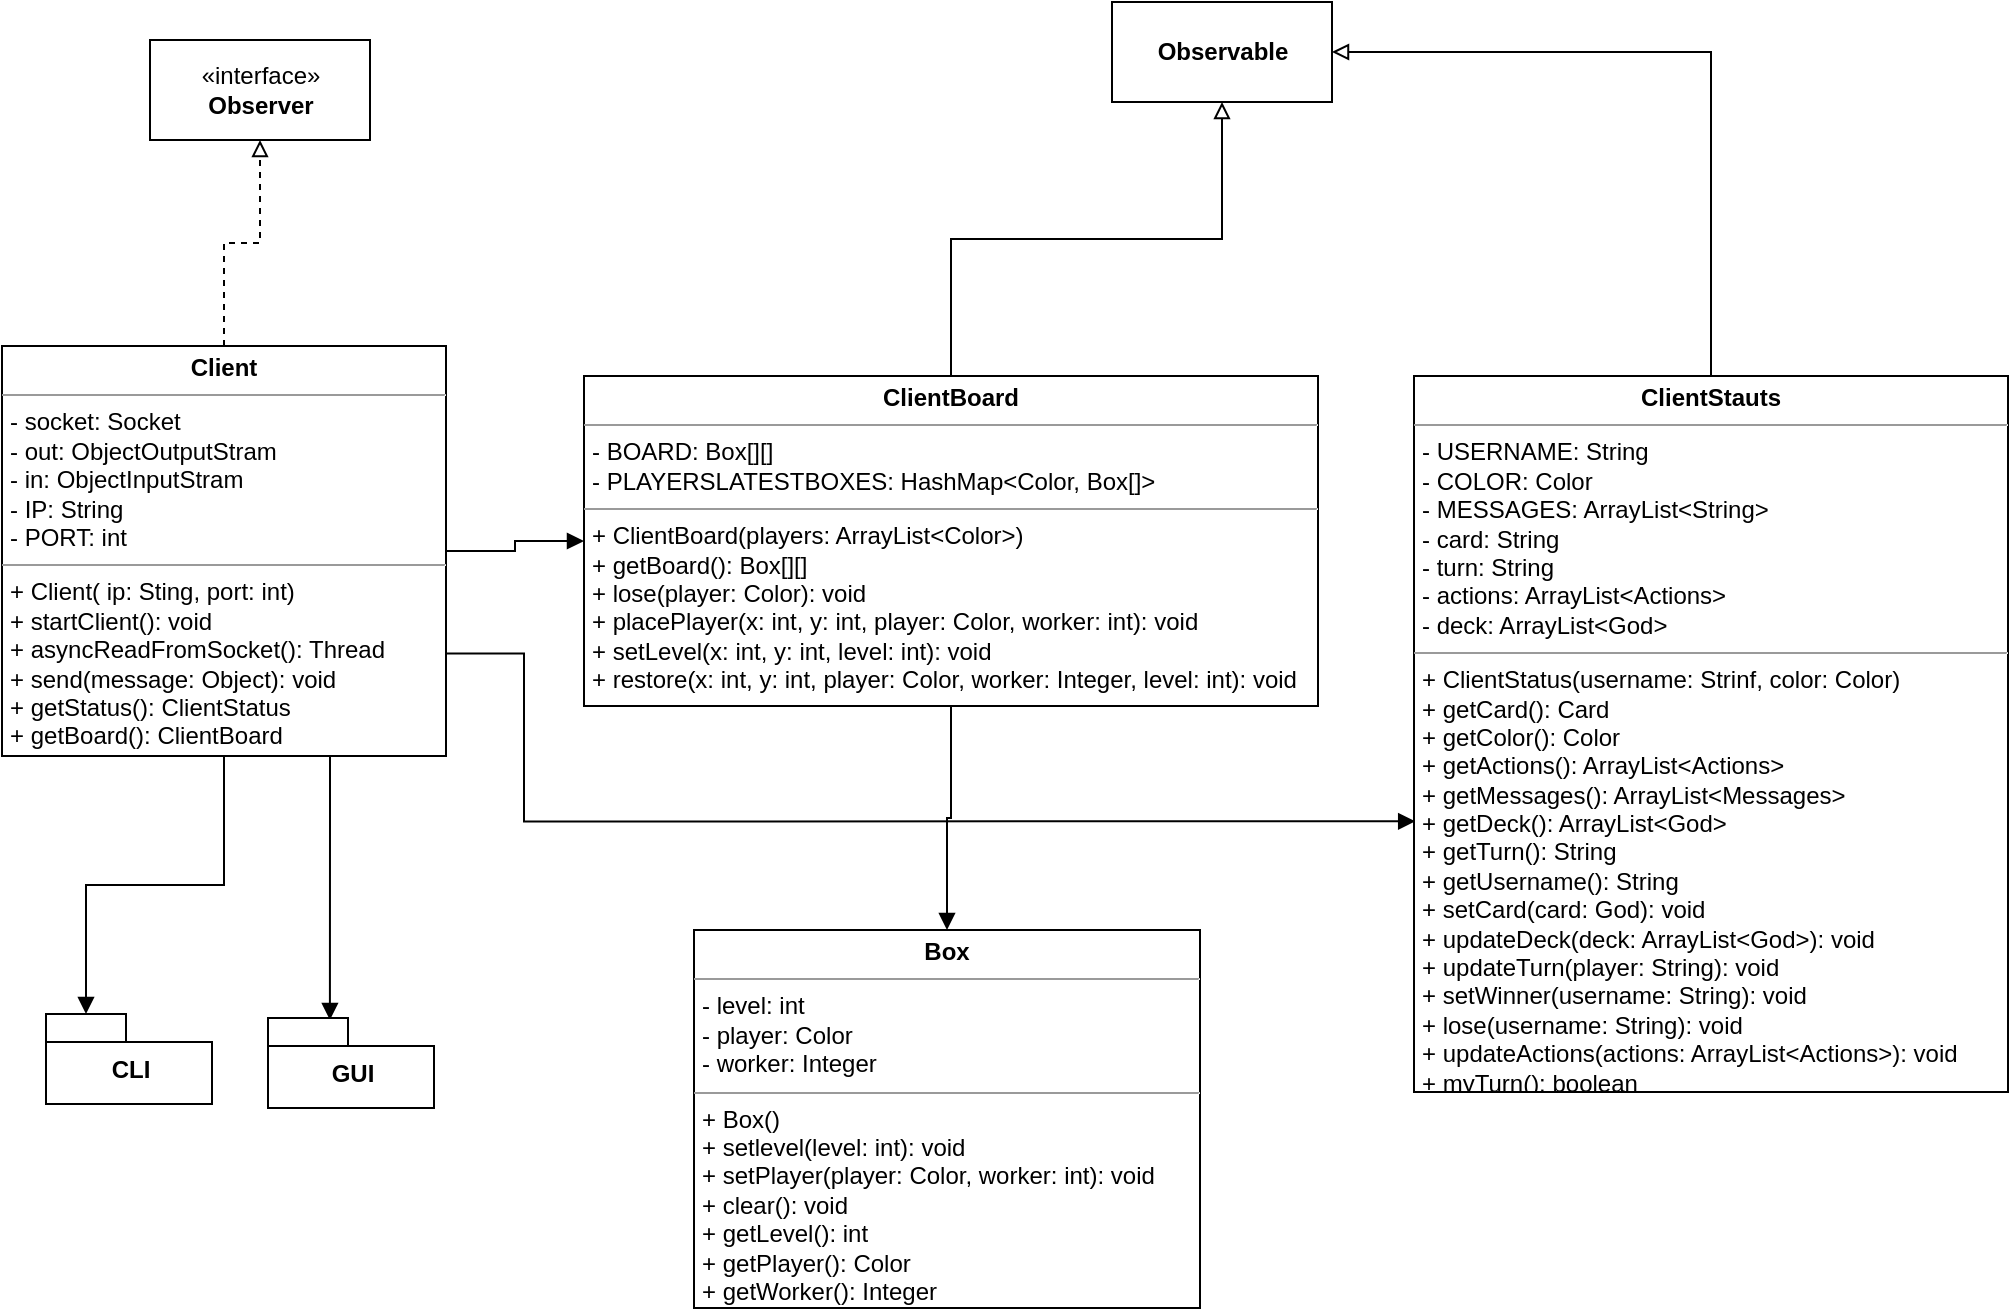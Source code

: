 <mxfile version="13.0.3" type="device"><diagram id="KhTwLkOBJKMWYJQ2fCd7" name="Pagina-1"><mxGraphModel dx="1422" dy="800" grid="0" gridSize="10" guides="1" tooltips="1" connect="1" arrows="1" fold="1" page="1" pageScale="1" pageWidth="827" pageHeight="500" math="0" shadow="0"><root><mxCell id="0"/><mxCell id="1" parent="0"/><mxCell id="TwBylATfg5D0qwPJBoRl-1" value="«interface»&lt;br&gt;&lt;b&gt;Observer&lt;/b&gt;" style="html=1;" vertex="1" parent="1"><mxGeometry x="95" y="38" width="110" height="50" as="geometry"/></mxCell><mxCell id="TwBylATfg5D0qwPJBoRl-8" style="edgeStyle=orthogonalEdgeStyle;rounded=0;orthogonalLoop=1;jettySize=auto;html=1;endArrow=block;endFill=1;" edge="1" parent="1" source="TwBylATfg5D0qwPJBoRl-2" target="TwBylATfg5D0qwPJBoRl-4"><mxGeometry relative="1" as="geometry"/></mxCell><mxCell id="TwBylATfg5D0qwPJBoRl-9" style="edgeStyle=orthogonalEdgeStyle;rounded=0;orthogonalLoop=1;jettySize=auto;html=1;entryX=0.002;entryY=0.622;entryDx=0;entryDy=0;endArrow=block;endFill=1;exitX=1;exitY=0.75;exitDx=0;exitDy=0;entryPerimeter=0;" edge="1" parent="1" source="TwBylATfg5D0qwPJBoRl-2" target="TwBylATfg5D0qwPJBoRl-5"><mxGeometry relative="1" as="geometry"><Array as="points"><mxPoint x="282" y="345"/><mxPoint x="282" y="429"/></Array></mxGeometry></mxCell><mxCell id="TwBylATfg5D0qwPJBoRl-10" style="edgeStyle=orthogonalEdgeStyle;rounded=0;orthogonalLoop=1;jettySize=auto;html=1;endArrow=block;endFill=0;dashed=1;" edge="1" parent="1" source="TwBylATfg5D0qwPJBoRl-2" target="TwBylATfg5D0qwPJBoRl-1"><mxGeometry relative="1" as="geometry"/></mxCell><mxCell id="TwBylATfg5D0qwPJBoRl-15" style="edgeStyle=orthogonalEdgeStyle;rounded=0;orthogonalLoop=1;jettySize=auto;html=1;entryX=0;entryY=0;entryDx=20;entryDy=0;entryPerimeter=0;endArrow=block;endFill=1;" edge="1" parent="1" source="TwBylATfg5D0qwPJBoRl-2" target="TwBylATfg5D0qwPJBoRl-13"><mxGeometry relative="1" as="geometry"/></mxCell><mxCell id="TwBylATfg5D0qwPJBoRl-16" style="edgeStyle=orthogonalEdgeStyle;rounded=0;orthogonalLoop=1;jettySize=auto;html=1;entryX=0.373;entryY=0.022;entryDx=0;entryDy=0;entryPerimeter=0;endArrow=block;endFill=1;" edge="1" parent="1" source="TwBylATfg5D0qwPJBoRl-2" target="TwBylATfg5D0qwPJBoRl-14"><mxGeometry relative="1" as="geometry"><Array as="points"><mxPoint x="185" y="424"/><mxPoint x="185" y="424"/></Array></mxGeometry></mxCell><mxCell id="TwBylATfg5D0qwPJBoRl-2" value="&lt;p style=&quot;margin: 0px ; margin-top: 4px ; text-align: center&quot;&gt;&lt;b&gt;Client&lt;/b&gt;&lt;/p&gt;&lt;hr size=&quot;1&quot;&gt;&lt;p style=&quot;margin: 0px ; margin-left: 4px&quot;&gt;- socket: Socket&lt;/p&gt;&lt;p style=&quot;margin: 0px ; margin-left: 4px&quot;&gt;- out: ObjectOutputStram&lt;/p&gt;&lt;p style=&quot;margin: 0px ; margin-left: 4px&quot;&gt;- in: ObjectInputStram&lt;/p&gt;&lt;p style=&quot;margin: 0px ; margin-left: 4px&quot;&gt;- IP: String&lt;/p&gt;&lt;p style=&quot;margin: 0px ; margin-left: 4px&quot;&gt;- PORT: int&lt;/p&gt;&lt;hr size=&quot;1&quot;&gt;&lt;p style=&quot;margin: 0px ; margin-left: 4px&quot;&gt;+ Client( ip: Sting, port: int)&lt;/p&gt;&lt;p style=&quot;margin: 0px ; margin-left: 4px&quot;&gt;+ startClient(): void&lt;/p&gt;&lt;p style=&quot;margin: 0px ; margin-left: 4px&quot;&gt;+ asyncReadFromSocket(): Thread&lt;/p&gt;&lt;p style=&quot;margin: 0px ; margin-left: 4px&quot;&gt;+ send(message: Object): void&lt;/p&gt;&lt;p style=&quot;margin: 0px ; margin-left: 4px&quot;&gt;+ getStatus(): ClientStatus&lt;/p&gt;&lt;p style=&quot;margin: 0px ; margin-left: 4px&quot;&gt;+ getBoard(): ClientBoard&lt;/p&gt;" style="verticalAlign=top;align=left;overflow=fill;fontSize=12;fontFamily=Helvetica;html=1;" vertex="1" parent="1"><mxGeometry x="21" y="191" width="222" height="205" as="geometry"/></mxCell><mxCell id="TwBylATfg5D0qwPJBoRl-3" value="&lt;b&gt;Observable&lt;/b&gt;" style="html=1;" vertex="1" parent="1"><mxGeometry x="576" y="19" width="110" height="50" as="geometry"/></mxCell><mxCell id="TwBylATfg5D0qwPJBoRl-6" style="edgeStyle=orthogonalEdgeStyle;rounded=0;orthogonalLoop=1;jettySize=auto;html=1;exitX=0.5;exitY=0;exitDx=0;exitDy=0;entryX=0.5;entryY=1;entryDx=0;entryDy=0;endArrow=block;endFill=0;" edge="1" parent="1" source="TwBylATfg5D0qwPJBoRl-4" target="TwBylATfg5D0qwPJBoRl-3"><mxGeometry relative="1" as="geometry"/></mxCell><mxCell id="TwBylATfg5D0qwPJBoRl-12" style="edgeStyle=orthogonalEdgeStyle;rounded=0;orthogonalLoop=1;jettySize=auto;html=1;endArrow=block;endFill=1;" edge="1" parent="1" source="TwBylATfg5D0qwPJBoRl-4" target="TwBylATfg5D0qwPJBoRl-11"><mxGeometry relative="1" as="geometry"/></mxCell><mxCell id="TwBylATfg5D0qwPJBoRl-4" value="&lt;p style=&quot;margin: 0px ; margin-top: 4px ; text-align: center&quot;&gt;&lt;b&gt;ClientBoard&lt;/b&gt;&lt;/p&gt;&lt;hr size=&quot;1&quot;&gt;&lt;p style=&quot;margin: 0px ; margin-left: 4px&quot;&gt;- BOARD: Box[][]&lt;br&gt;&lt;/p&gt;&lt;p style=&quot;margin: 0px ; margin-left: 4px&quot;&gt;- PLAYERSLATESTBOXES: HashMap&amp;lt;Color, Box[]&amp;gt;&lt;/p&gt;&lt;hr size=&quot;1&quot;&gt;&lt;p style=&quot;margin: 0px ; margin-left: 4px&quot;&gt;+ ClientBoard(players: ArrayList&amp;lt;Color&amp;gt;)&lt;/p&gt;&lt;p style=&quot;margin: 0px ; margin-left: 4px&quot;&gt;+ getBoard(): Box[][]&lt;/p&gt;&lt;p style=&quot;margin: 0px ; margin-left: 4px&quot;&gt;+ lose(player: Color): void&lt;/p&gt;&lt;p style=&quot;margin: 0px ; margin-left: 4px&quot;&gt;+ placePlayer(x: int, y: int, player: Color, worker: int): void&lt;/p&gt;&lt;p style=&quot;margin: 0px ; margin-left: 4px&quot;&gt;+ setLevel(x: int, y: int, level: int): void&lt;/p&gt;&lt;p style=&quot;margin: 0px ; margin-left: 4px&quot;&gt;+ restore(x: int, y: int, player: Color, worker: Integer, level: int): void&lt;/p&gt;&lt;p style=&quot;margin: 0px ; margin-left: 4px&quot;&gt;&lt;br&gt;&lt;/p&gt;" style="verticalAlign=top;align=left;overflow=fill;fontSize=12;fontFamily=Helvetica;html=1;" vertex="1" parent="1"><mxGeometry x="312" y="206" width="367" height="165" as="geometry"/></mxCell><mxCell id="TwBylATfg5D0qwPJBoRl-7" style="edgeStyle=orthogonalEdgeStyle;rounded=0;orthogonalLoop=1;jettySize=auto;html=1;entryX=1;entryY=0.5;entryDx=0;entryDy=0;endArrow=block;endFill=0;exitX=0.5;exitY=0;exitDx=0;exitDy=0;" edge="1" parent="1" source="TwBylATfg5D0qwPJBoRl-5" target="TwBylATfg5D0qwPJBoRl-3"><mxGeometry relative="1" as="geometry"/></mxCell><mxCell id="TwBylATfg5D0qwPJBoRl-5" value="&lt;p style=&quot;margin: 0px ; margin-top: 4px ; text-align: center&quot;&gt;&lt;b&gt;ClientStauts&lt;/b&gt;&lt;/p&gt;&lt;hr size=&quot;1&quot;&gt;&lt;p style=&quot;margin: 0px ; margin-left: 4px&quot;&gt;- USERNAME: String&lt;br&gt;&lt;/p&gt;&lt;p style=&quot;margin: 0px ; margin-left: 4px&quot;&gt;- COLOR: Color&lt;/p&gt;&lt;p style=&quot;margin: 0px ; margin-left: 4px&quot;&gt;- MESSAGES: ArrayList&amp;lt;String&amp;gt;&lt;/p&gt;&lt;p style=&quot;margin: 0px ; margin-left: 4px&quot;&gt;- card: String&lt;/p&gt;&lt;p style=&quot;margin: 0px ; margin-left: 4px&quot;&gt;- turn: String&lt;/p&gt;&lt;p style=&quot;margin: 0px ; margin-left: 4px&quot;&gt;- actions: ArrayList&amp;lt;Actions&amp;gt;&lt;/p&gt;&lt;p style=&quot;margin: 0px ; margin-left: 4px&quot;&gt;- deck: ArrayList&amp;lt;God&amp;gt;&lt;/p&gt;&lt;hr size=&quot;1&quot;&gt;&lt;p style=&quot;margin: 0px ; margin-left: 4px&quot;&gt;+ ClientStatus(username: Strinf, color: Color)&lt;/p&gt;&lt;p style=&quot;margin: 0px ; margin-left: 4px&quot;&gt;+ getCard(): Card&lt;/p&gt;&lt;p style=&quot;margin: 0px ; margin-left: 4px&quot;&gt;+ getColor(): Color&lt;/p&gt;&lt;p style=&quot;margin: 0px ; margin-left: 4px&quot;&gt;+ getActions(): ArrayList&amp;lt;Actions&amp;gt;&lt;/p&gt;&lt;p style=&quot;margin: 0px ; margin-left: 4px&quot;&gt;+ getMessages(): ArrayList&amp;lt;Messages&amp;gt;&lt;/p&gt;&lt;p style=&quot;margin: 0px ; margin-left: 4px&quot;&gt;+ getDeck(): ArrayList&amp;lt;God&amp;gt;&lt;/p&gt;&lt;p style=&quot;margin: 0px ; margin-left: 4px&quot;&gt;+ getTurn(): String&lt;/p&gt;&lt;p style=&quot;margin: 0px ; margin-left: 4px&quot;&gt;+ getUsername(): String&lt;/p&gt;&lt;p style=&quot;margin: 0px ; margin-left: 4px&quot;&gt;+ setCard(card: God): void&lt;/p&gt;&lt;p style=&quot;margin: 0px ; margin-left: 4px&quot;&gt;+ updateDeck(deck: ArrayList&amp;lt;God&amp;gt;): void&lt;/p&gt;&lt;p style=&quot;margin: 0px ; margin-left: 4px&quot;&gt;+ updateTurn(player: String): void&lt;/p&gt;&lt;p style=&quot;margin: 0px ; margin-left: 4px&quot;&gt;+ setWinner(username: String): void&lt;/p&gt;&lt;p style=&quot;margin: 0px ; margin-left: 4px&quot;&gt;+ lose(username: String): void&lt;/p&gt;&lt;p style=&quot;margin: 0px ; margin-left: 4px&quot;&gt;+ updateActions(actions: ArrayList&amp;lt;Actions&amp;gt;): void&lt;/p&gt;&lt;p style=&quot;margin: 0px ; margin-left: 4px&quot;&gt;+ myTurn(): boolean&lt;/p&gt;" style="verticalAlign=top;align=left;overflow=fill;fontSize=12;fontFamily=Helvetica;html=1;" vertex="1" parent="1"><mxGeometry x="727" y="206" width="297" height="358" as="geometry"/></mxCell><mxCell id="TwBylATfg5D0qwPJBoRl-11" value="&lt;p style=&quot;margin: 0px ; margin-top: 4px ; text-align: center&quot;&gt;&lt;b&gt;Box&lt;/b&gt;&lt;/p&gt;&lt;hr size=&quot;1&quot;&gt;&lt;p style=&quot;margin: 0px ; margin-left: 4px&quot;&gt;- level: int&lt;/p&gt;&lt;p style=&quot;margin: 0px ; margin-left: 4px&quot;&gt;- player: Color&lt;/p&gt;&lt;p style=&quot;margin: 0px ; margin-left: 4px&quot;&gt;- worker: Integer&lt;/p&gt;&lt;hr size=&quot;1&quot;&gt;&lt;p style=&quot;margin: 0px ; margin-left: 4px&quot;&gt;+ Box()&lt;/p&gt;&lt;p style=&quot;margin: 0px ; margin-left: 4px&quot;&gt;+ setlevel(level: int): void&lt;/p&gt;&lt;p style=&quot;margin: 0px ; margin-left: 4px&quot;&gt;+ setPlayer(player: Color, worker: int): void&lt;/p&gt;&lt;p style=&quot;margin: 0px ; margin-left: 4px&quot;&gt;+ clear(): void&lt;/p&gt;&lt;p style=&quot;margin: 0px ; margin-left: 4px&quot;&gt;+ getLevel(): int&lt;/p&gt;&lt;p style=&quot;margin: 0px ; margin-left: 4px&quot;&gt;+ getPlayer(): Color&lt;/p&gt;&lt;p style=&quot;margin: 0px ; margin-left: 4px&quot;&gt;+ getWorker(): Integer&lt;/p&gt;" style="verticalAlign=top;align=left;overflow=fill;fontSize=12;fontFamily=Helvetica;html=1;" vertex="1" parent="1"><mxGeometry x="367" y="483" width="253" height="189" as="geometry"/></mxCell><mxCell id="TwBylATfg5D0qwPJBoRl-13" value="CLI" style="shape=folder;fontStyle=1;spacingTop=10;tabWidth=40;tabHeight=14;tabPosition=left;html=1;" vertex="1" parent="1"><mxGeometry x="43" y="525" width="83" height="45" as="geometry"/></mxCell><mxCell id="TwBylATfg5D0qwPJBoRl-14" value="GUI" style="shape=folder;fontStyle=1;spacingTop=10;tabWidth=40;tabHeight=14;tabPosition=left;html=1;" vertex="1" parent="1"><mxGeometry x="154" y="527" width="83" height="45" as="geometry"/></mxCell></root></mxGraphModel></diagram></mxfile>